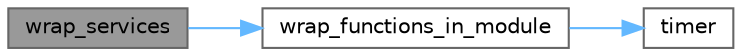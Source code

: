 digraph "wrap_services"
{
 // LATEX_PDF_SIZE
  bgcolor="transparent";
  edge [fontname=Helvetica,fontsize=10,labelfontname=Helvetica,labelfontsize=10];
  node [fontname=Helvetica,fontsize=10,shape=box,height=0.2,width=0.4];
  rankdir="LR";
  Node1 [id="Node000001",label="wrap_services",height=0.2,width=0.4,color="gray40", fillcolor="grey60", style="filled", fontcolor="black",tooltip=" "];
  Node1 -> Node2 [id="edge1_Node000001_Node000002",color="steelblue1",style="solid",tooltip=" "];
  Node2 [id="Node000002",label="wrap_functions_in_module",height=0.2,width=0.4,color="grey40", fillcolor="white", style="filled",URL="$namespacelogger__config.html#a28d4591f9e03562db844f831ff4bab12",tooltip=" "];
  Node2 -> Node3 [id="edge2_Node000002_Node000003",color="steelblue1",style="solid",tooltip=" "];
  Node3 [id="Node000003",label="timer",height=0.2,width=0.4,color="grey40", fillcolor="white", style="filled",URL="$namespacelogger__config.html#a831bfc2173b2de37b5b617b1a037c898",tooltip=" "];
}
